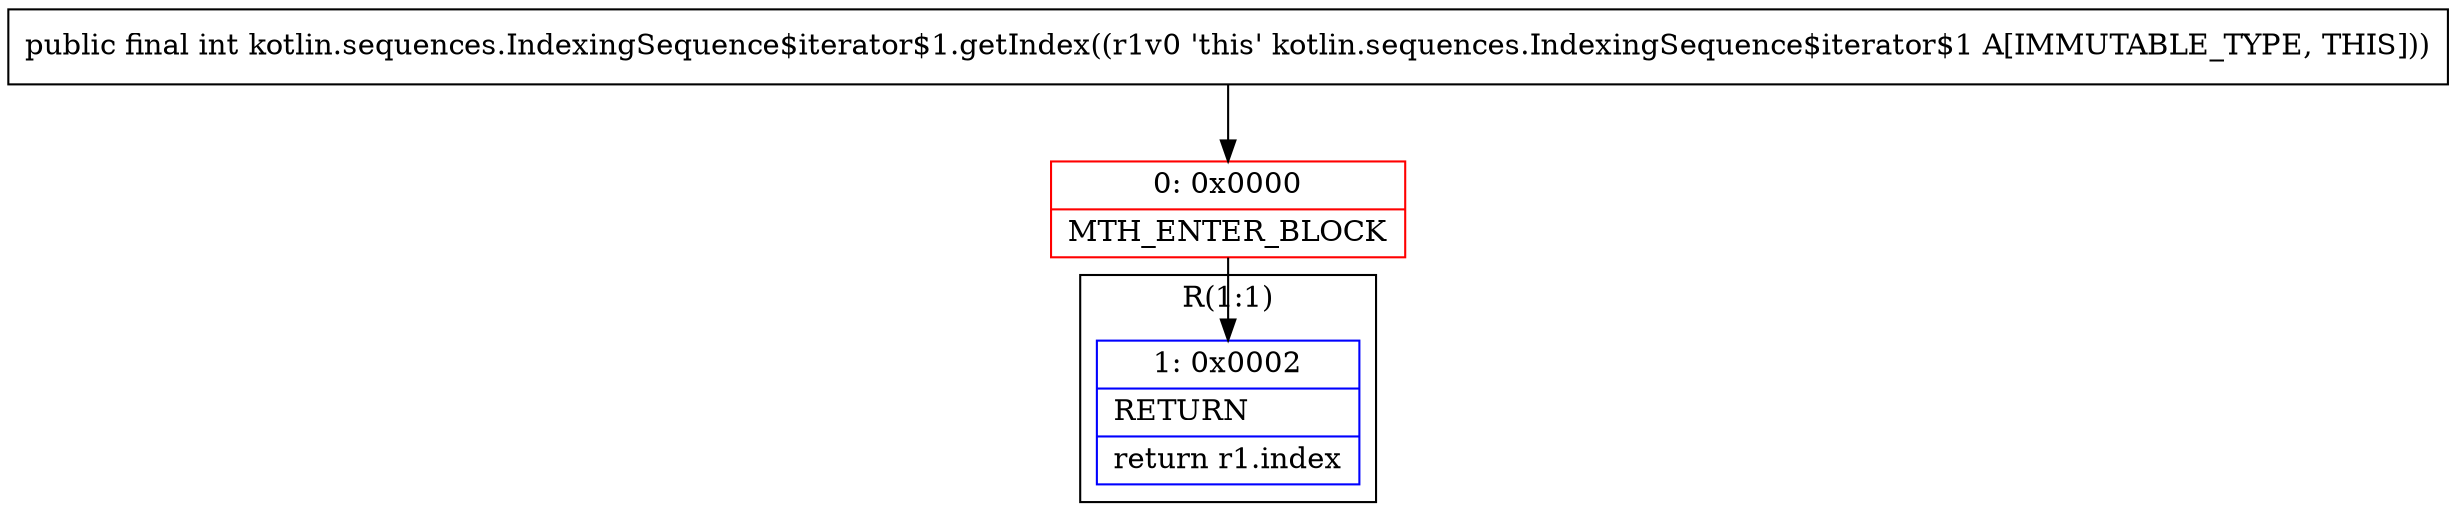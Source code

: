 digraph "CFG forkotlin.sequences.IndexingSequence$iterator$1.getIndex()I" {
subgraph cluster_Region_1879642386 {
label = "R(1:1)";
node [shape=record,color=blue];
Node_1 [shape=record,label="{1\:\ 0x0002|RETURN\l|return r1.index\l}"];
}
Node_0 [shape=record,color=red,label="{0\:\ 0x0000|MTH_ENTER_BLOCK\l}"];
MethodNode[shape=record,label="{public final int kotlin.sequences.IndexingSequence$iterator$1.getIndex((r1v0 'this' kotlin.sequences.IndexingSequence$iterator$1 A[IMMUTABLE_TYPE, THIS])) }"];
MethodNode -> Node_0;
Node_0 -> Node_1;
}

